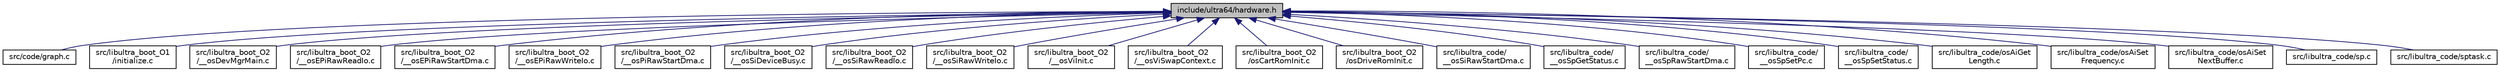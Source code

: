 digraph "include/ultra64/hardware.h"
{
 // LATEX_PDF_SIZE
  edge [fontname="Helvetica",fontsize="10",labelfontname="Helvetica",labelfontsize="10"];
  node [fontname="Helvetica",fontsize="10",shape=record];
  Node1 [label="include/ultra64/hardware.h",height=0.2,width=0.4,color="black", fillcolor="grey75", style="filled", fontcolor="black",tooltip=" "];
  Node1 -> Node2 [dir="back",color="midnightblue",fontsize="10",style="solid",fontname="Helvetica"];
  Node2 [label="src/code/graph.c",height=0.2,width=0.4,color="black", fillcolor="white", style="filled",URL="$d1/d2a/graph_8c.html",tooltip=" "];
  Node1 -> Node3 [dir="back",color="midnightblue",fontsize="10",style="solid",fontname="Helvetica"];
  Node3 [label="src/libultra_boot_O1\l/initialize.c",height=0.2,width=0.4,color="black", fillcolor="white", style="filled",URL="$df/dda/initialize_8c.html",tooltip=" "];
  Node1 -> Node4 [dir="back",color="midnightblue",fontsize="10",style="solid",fontname="Helvetica"];
  Node4 [label="src/libultra_boot_O2\l/__osDevMgrMain.c",height=0.2,width=0.4,color="black", fillcolor="white", style="filled",URL="$da/d72/____osDevMgrMain_8c.html",tooltip=" "];
  Node1 -> Node5 [dir="back",color="midnightblue",fontsize="10",style="solid",fontname="Helvetica"];
  Node5 [label="src/libultra_boot_O2\l/__osEPiRawReadIo.c",height=0.2,width=0.4,color="black", fillcolor="white", style="filled",URL="$db/ded/____osEPiRawReadIo_8c.html",tooltip=" "];
  Node1 -> Node6 [dir="back",color="midnightblue",fontsize="10",style="solid",fontname="Helvetica"];
  Node6 [label="src/libultra_boot_O2\l/__osEPiRawStartDma.c",height=0.2,width=0.4,color="black", fillcolor="white", style="filled",URL="$d1/d55/____osEPiRawStartDma_8c.html",tooltip=" "];
  Node1 -> Node7 [dir="back",color="midnightblue",fontsize="10",style="solid",fontname="Helvetica"];
  Node7 [label="src/libultra_boot_O2\l/__osEPiRawWriteIo.c",height=0.2,width=0.4,color="black", fillcolor="white", style="filled",URL="$d2/d65/____osEPiRawWriteIo_8c.html",tooltip=" "];
  Node1 -> Node8 [dir="back",color="midnightblue",fontsize="10",style="solid",fontname="Helvetica"];
  Node8 [label="src/libultra_boot_O2\l/__osPiRawStartDma.c",height=0.2,width=0.4,color="black", fillcolor="white", style="filled",URL="$da/dc3/____osPiRawStartDma_8c.html",tooltip=" "];
  Node1 -> Node9 [dir="back",color="midnightblue",fontsize="10",style="solid",fontname="Helvetica"];
  Node9 [label="src/libultra_boot_O2\l/__osSiDeviceBusy.c",height=0.2,width=0.4,color="black", fillcolor="white", style="filled",URL="$d6/dc2/____osSiDeviceBusy_8c.html",tooltip=" "];
  Node1 -> Node10 [dir="back",color="midnightblue",fontsize="10",style="solid",fontname="Helvetica"];
  Node10 [label="src/libultra_boot_O2\l/__osSiRawReadIo.c",height=0.2,width=0.4,color="black", fillcolor="white", style="filled",URL="$da/d1f/____osSiRawReadIo_8c.html",tooltip=" "];
  Node1 -> Node11 [dir="back",color="midnightblue",fontsize="10",style="solid",fontname="Helvetica"];
  Node11 [label="src/libultra_boot_O2\l/__osSiRawWriteIo.c",height=0.2,width=0.4,color="black", fillcolor="white", style="filled",URL="$d6/d2f/____osSiRawWriteIo_8c.html",tooltip=" "];
  Node1 -> Node12 [dir="back",color="midnightblue",fontsize="10",style="solid",fontname="Helvetica"];
  Node12 [label="src/libultra_boot_O2\l/__osViInit.c",height=0.2,width=0.4,color="black", fillcolor="white", style="filled",URL="$d8/da0/____osViInit_8c.html",tooltip=" "];
  Node1 -> Node13 [dir="back",color="midnightblue",fontsize="10",style="solid",fontname="Helvetica"];
  Node13 [label="src/libultra_boot_O2\l/__osViSwapContext.c",height=0.2,width=0.4,color="black", fillcolor="white", style="filled",URL="$d7/dab/____osViSwapContext_8c.html",tooltip=" "];
  Node1 -> Node14 [dir="back",color="midnightblue",fontsize="10",style="solid",fontname="Helvetica"];
  Node14 [label="src/libultra_boot_O2\l/osCartRomInit.c",height=0.2,width=0.4,color="black", fillcolor="white", style="filled",URL="$d5/d84/osCartRomInit_8c.html",tooltip=" "];
  Node1 -> Node15 [dir="back",color="midnightblue",fontsize="10",style="solid",fontname="Helvetica"];
  Node15 [label="src/libultra_boot_O2\l/osDriveRomInit.c",height=0.2,width=0.4,color="black", fillcolor="white", style="filled",URL="$d1/d50/osDriveRomInit_8c.html",tooltip=" "];
  Node1 -> Node16 [dir="back",color="midnightblue",fontsize="10",style="solid",fontname="Helvetica"];
  Node16 [label="src/libultra_code/\l__osSiRawStartDma.c",height=0.2,width=0.4,color="black", fillcolor="white", style="filled",URL="$d6/df9/____osSiRawStartDma_8c.html",tooltip=" "];
  Node1 -> Node17 [dir="back",color="midnightblue",fontsize="10",style="solid",fontname="Helvetica"];
  Node17 [label="src/libultra_code/\l__osSpGetStatus.c",height=0.2,width=0.4,color="black", fillcolor="white", style="filled",URL="$dc/da6/____osSpGetStatus_8c.html",tooltip=" "];
  Node1 -> Node18 [dir="back",color="midnightblue",fontsize="10",style="solid",fontname="Helvetica"];
  Node18 [label="src/libultra_code/\l__osSpRawStartDma.c",height=0.2,width=0.4,color="black", fillcolor="white", style="filled",URL="$d2/d5a/____osSpRawStartDma_8c.html",tooltip=" "];
  Node1 -> Node19 [dir="back",color="midnightblue",fontsize="10",style="solid",fontname="Helvetica"];
  Node19 [label="src/libultra_code/\l__osSpSetPc.c",height=0.2,width=0.4,color="black", fillcolor="white", style="filled",URL="$de/d91/____osSpSetPc_8c.html",tooltip=" "];
  Node1 -> Node20 [dir="back",color="midnightblue",fontsize="10",style="solid",fontname="Helvetica"];
  Node20 [label="src/libultra_code/\l__osSpSetStatus.c",height=0.2,width=0.4,color="black", fillcolor="white", style="filled",URL="$dd/dc1/____osSpSetStatus_8c.html",tooltip=" "];
  Node1 -> Node21 [dir="back",color="midnightblue",fontsize="10",style="solid",fontname="Helvetica"];
  Node21 [label="src/libultra_code/osAiGet\lLength.c",height=0.2,width=0.4,color="black", fillcolor="white", style="filled",URL="$d0/df0/osAiGetLength_8c.html",tooltip=" "];
  Node1 -> Node22 [dir="back",color="midnightblue",fontsize="10",style="solid",fontname="Helvetica"];
  Node22 [label="src/libultra_code/osAiSet\lFrequency.c",height=0.2,width=0.4,color="black", fillcolor="white", style="filled",URL="$d1/df1/osAiSetFrequency_8c.html",tooltip=" "];
  Node1 -> Node23 [dir="back",color="midnightblue",fontsize="10",style="solid",fontname="Helvetica"];
  Node23 [label="src/libultra_code/osAiSet\lNextBuffer.c",height=0.2,width=0.4,color="black", fillcolor="white", style="filled",URL="$d2/d81/osAiSetNextBuffer_8c.html",tooltip=" "];
  Node1 -> Node24 [dir="back",color="midnightblue",fontsize="10",style="solid",fontname="Helvetica"];
  Node24 [label="src/libultra_code/sp.c",height=0.2,width=0.4,color="black", fillcolor="white", style="filled",URL="$d0/d06/sp_8c.html",tooltip=" "];
  Node1 -> Node25 [dir="back",color="midnightblue",fontsize="10",style="solid",fontname="Helvetica"];
  Node25 [label="src/libultra_code/sptask.c",height=0.2,width=0.4,color="black", fillcolor="white", style="filled",URL="$d3/d3f/sptask_8c.html",tooltip=" "];
}
